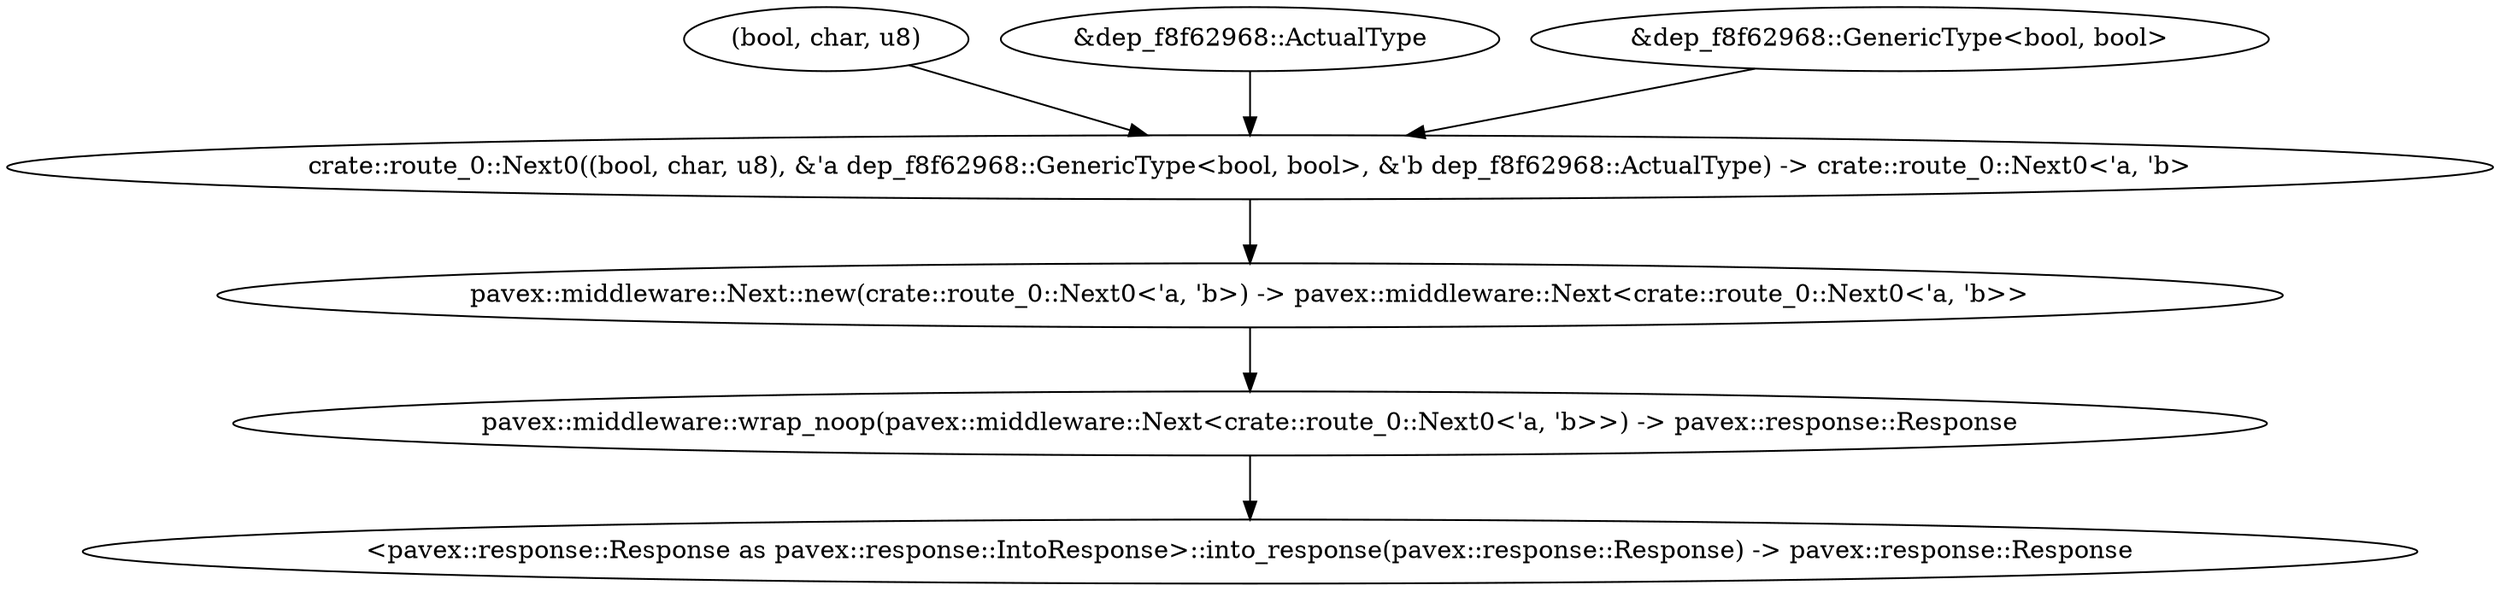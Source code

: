 digraph "GET /home - 0" {
    0 [ label = "pavex::middleware::wrap_noop(pavex::middleware::Next<crate::route_0::Next0<'a, 'b>>) -> pavex::response::Response"]
    1 [ label = "pavex::middleware::Next::new(crate::route_0::Next0<'a, 'b>) -> pavex::middleware::Next<crate::route_0::Next0<'a, 'b>>"]
    2 [ label = "crate::route_0::Next0((bool, char, u8), &'a dep_f8f62968::GenericType<bool, bool>, &'b dep_f8f62968::ActualType) -> crate::route_0::Next0<'a, 'b>"]
    3 [ label = "(bool, char, u8)"]
    4 [ label = "&dep_f8f62968::ActualType"]
    6 [ label = "<pavex::response::Response as pavex::response::IntoResponse>::into_response(pavex::response::Response) -> pavex::response::Response"]
    7 [ label = "&dep_f8f62968::GenericType<bool, bool>"]
    1 -> 0 [ ]
    2 -> 1 [ ]
    4 -> 2 [ ]
    3 -> 2 [ ]
    0 -> 6 [ ]
    7 -> 2 [ ]
}

digraph "GET /home - 1" {
    0 [ label = "app_f8f62968::handler_with_input_tuple((bool, char, u8), &dep_f8f62968::ActualType, &dep_f8f62968::GenericType<bool, bool>) -> pavex::response::Response"]
    1 [ label = "(bool, char, u8)"]
    2 [ label = "&dep_f8f62968::GenericType<bool, bool>"]
    4 [ label = "<pavex::response::Response as pavex::response::IntoResponse>::into_response(pavex::response::Response) -> pavex::response::Response"]
    5 [ label = "&dep_f8f62968::ActualType"]
    2 -> 0 [ ]
    1 -> 0 [ ]
    0 -> 4 [ ]
    5 -> 0 [ ]
}

digraph "* /home - 0" {
    0 [ label = "pavex::middleware::wrap_noop(pavex::middleware::Next<crate::route_1::Next0<'a>>) -> pavex::response::Response"]
    1 [ label = "pavex::middleware::Next::new(crate::route_1::Next0<'a>) -> pavex::middleware::Next<crate::route_1::Next0<'a>>"]
    2 [ label = "crate::route_1::Next0(&'a pavex::router::AllowedMethods) -> crate::route_1::Next0<'a>"]
    4 [ label = "<pavex::response::Response as pavex::response::IntoResponse>::into_response(pavex::response::Response) -> pavex::response::Response"]
    5 [ label = "&pavex::router::AllowedMethods"]
    1 -> 0 [ ]
    2 -> 1 [ ]
    0 -> 4 [ ]
    5 -> 2 [ ]
}

digraph "* /home - 1" {
    0 [ label = "pavex::router::default_fallback(&pavex::router::AllowedMethods) -> pavex::response::Response"]
    2 [ label = "<pavex::response::Response as pavex::response::IntoResponse>::into_response(pavex::response::Response) -> pavex::response::Response"]
    3 [ label = "&pavex::router::AllowedMethods"]
    0 -> 2 [ ]
    3 -> 0 [ ]
}

digraph app_state {
    0 [ label = "crate::ApplicationState((bool, char, u8), dep_f8f62968::ActualType, dep_f8f62968::GenericType<bool, bool>) -> crate::ApplicationState"]
    1 [ label = "app_f8f62968::constructor_with_output_tuple() -> (bool, char, u8)"]
    2 [ label = "dep_f8f62968::ActualType::new() -> dep_f8f62968::ActualType"]
    3 [ label = "dep_f8f62968::GenericType::<std::primitive::bool, std::primitive::bool>::new() -> dep_f8f62968::GenericType<bool, bool>"]
    3 -> 0 [ ]
    2 -> 0 [ ]
    1 -> 0 [ ]
}
